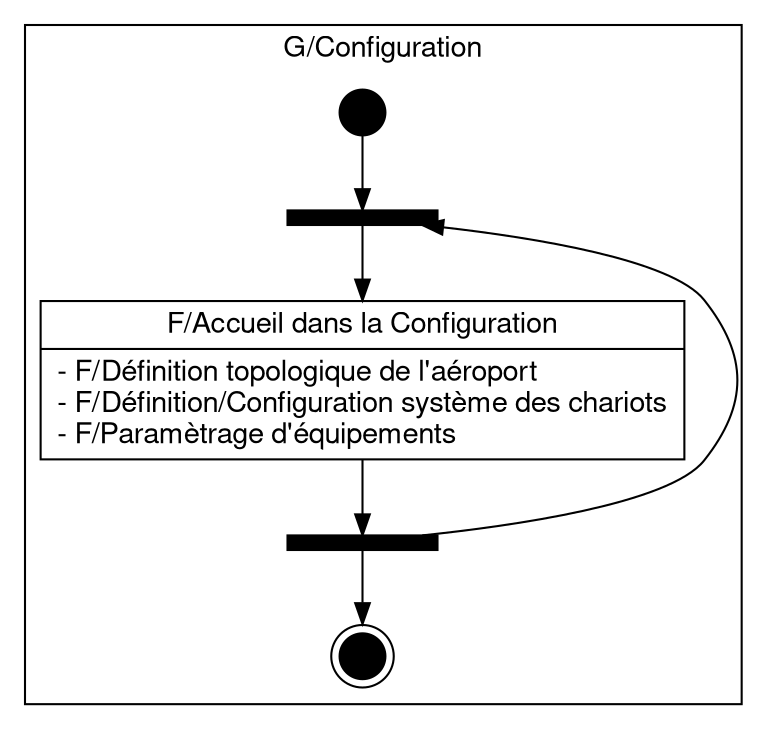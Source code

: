 digraph {
	
	fontname = "Nimbus Sans L"
	
	node [
		fontname = "Nimbus Sans L"
		shape = "record"
	]
	
	edge [
		fontname = "Nimbus Sans L"
	]

	subgraph clusterConfiguration {
		label = "G/Configuration"
		
		begin [
			label = ""
			shape = circle
			style = filled
			fillcolor = "#000000"
			fixedsize = true
			width = 0.3
		]

		end [
			label = ""
			shape = doublecircle
			style = filled
			fillcolor = "#000000"
			fixedsize = true
			width = 0.3
		]
				
		up [
			label = ""
			shape = rectangle
			style = filled
			fillcolor = "#000000"
			fixedsize = true
			width = 1
			height = 0.1
		]
	
		down [
			label = ""
			shape = rectangle
			style = filled
			fillcolor = "#000000"
			fixedsize = true
			width = 1
			height = 0.1
		]
		
		AccueilConfiguration [
			label = "{F/Accueil dans la Configuration|- F/Définition topologique de l'aéroport\l- F/Définition/Configuration système des chariots\l- F/Paramètrage d'équipements\l}"
		]
		
	}

	begin -> up
	
	up -> AccueilConfiguration -> down
	
	down -> up [ constraint = false ]
	down -> end
	
}
